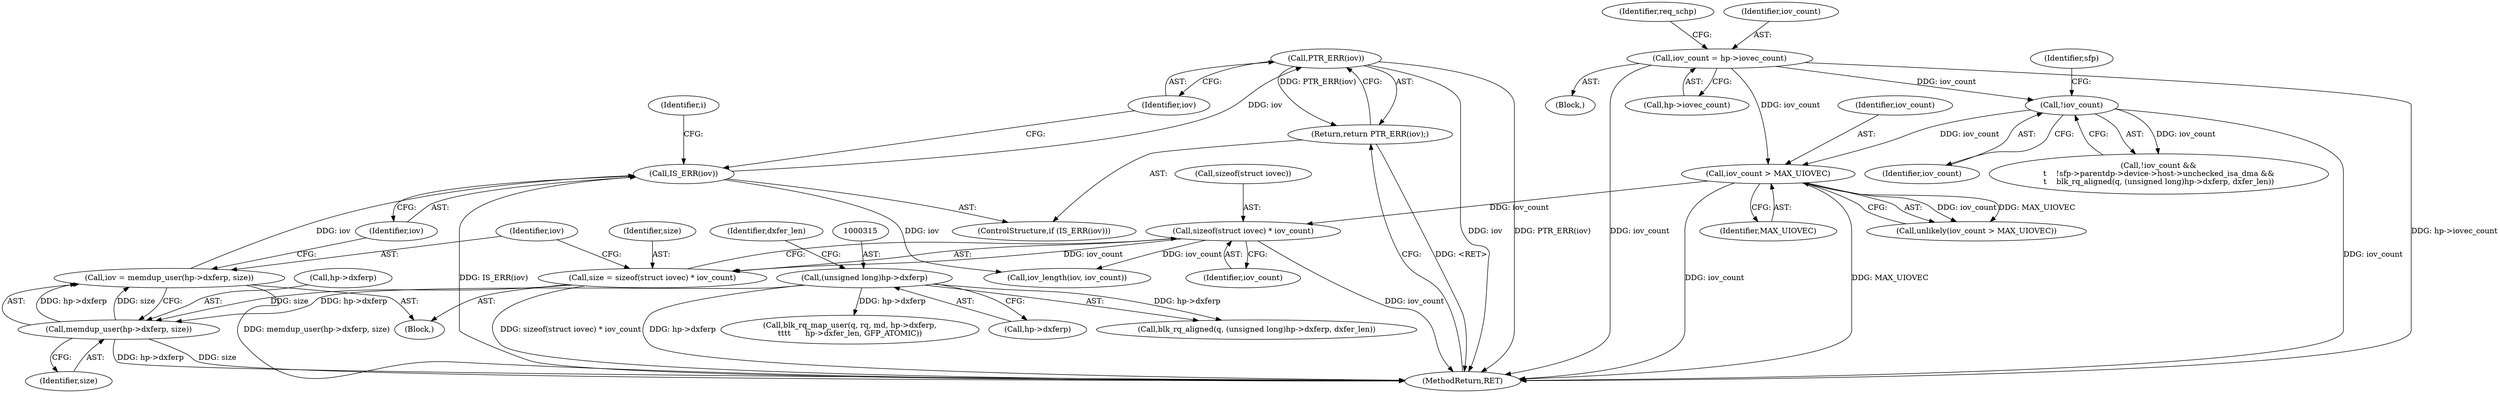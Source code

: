 digraph "0_linux_fdc81f45e9f57858da6351836507fbcf1b7583ee@pointer" {
"1000439" [label="(Call,PTR_ERR(iov))"];
"1000436" [label="(Call,IS_ERR(iov))"];
"1000428" [label="(Call,iov = memdup_user(hp->dxferp, size))"];
"1000430" [label="(Call,memdup_user(hp->dxferp, size))"];
"1000314" [label="(Call,(unsigned long)hp->dxferp)"];
"1000420" [label="(Call,size = sizeof(struct iovec) * iov_count)"];
"1000422" [label="(Call,sizeof(struct iovec) * iov_count)"];
"1000410" [label="(Call,iov_count > MAX_UIOVEC)"];
"1000299" [label="(Call,!iov_count)"];
"1000135" [label="(Call,iov_count = hp->iovec_count)"];
"1000438" [label="(Return,return PTR_ERR(iov);)"];
"1000438" [label="(Return,return PTR_ERR(iov);)"];
"1000409" [label="(Call,unlikely(iov_count > MAX_UIOVEC))"];
"1000142" [label="(Identifier,req_schp)"];
"1000452" [label="(Call,iov_length(iov, iov_count))"];
"1000314" [label="(Call,(unsigned long)hp->dxferp)"];
"1000443" [label="(Identifier,i)"];
"1000316" [label="(Call,hp->dxferp)"];
"1000412" [label="(Identifier,MAX_UIOVEC)"];
"1000436" [label="(Call,IS_ERR(iov))"];
"1000136" [label="(Identifier,iov_count)"];
"1000319" [label="(Identifier,dxfer_len)"];
"1000312" [label="(Call,blk_rq_aligned(q, (unsigned long)hp->dxferp, dxfer_len))"];
"1000300" [label="(Identifier,iov_count)"];
"1000135" [label="(Call,iov_count = hp->iovec_count)"];
"1000422" [label="(Call,sizeof(struct iovec) * iov_count)"];
"1000440" [label="(Identifier,iov)"];
"1000421" [label="(Identifier,size)"];
"1000411" [label="(Identifier,iov_count)"];
"1000469" [label="(Call,blk_rq_map_user(q, rq, md, hp->dxferp,\n\t\t\t\t      hp->dxfer_len, GFP_ATOMIC))"];
"1000439" [label="(Call,PTR_ERR(iov))"];
"1000425" [label="(Identifier,iov_count)"];
"1000298" [label="(Call,!iov_count &&\n\t    !sfp->parentdp->device->host->unchecked_isa_dma &&\n\t    blk_rq_aligned(q, (unsigned long)hp->dxferp, dxfer_len))"];
"1000431" [label="(Call,hp->dxferp)"];
"1000429" [label="(Identifier,iov)"];
"1000104" [label="(Block,)"];
"1000423" [label="(Call,sizeof(struct iovec))"];
"1000437" [label="(Identifier,iov)"];
"1000137" [label="(Call,hp->iovec_count)"];
"1000420" [label="(Call,size = sizeof(struct iovec) * iov_count)"];
"1000307" [label="(Identifier,sfp)"];
"1000430" [label="(Call,memdup_user(hp->dxferp, size))"];
"1000410" [label="(Call,iov_count > MAX_UIOVEC)"];
"1000507" [label="(MethodReturn,RET)"];
"1000434" [label="(Identifier,size)"];
"1000299" [label="(Call,!iov_count)"];
"1000435" [label="(ControlStructure,if (IS_ERR(iov)))"];
"1000428" [label="(Call,iov = memdup_user(hp->dxferp, size))"];
"1000418" [label="(Block,)"];
"1000439" -> "1000438"  [label="AST: "];
"1000439" -> "1000440"  [label="CFG: "];
"1000440" -> "1000439"  [label="AST: "];
"1000438" -> "1000439"  [label="CFG: "];
"1000439" -> "1000507"  [label="DDG: iov"];
"1000439" -> "1000507"  [label="DDG: PTR_ERR(iov)"];
"1000439" -> "1000438"  [label="DDG: PTR_ERR(iov)"];
"1000436" -> "1000439"  [label="DDG: iov"];
"1000436" -> "1000435"  [label="AST: "];
"1000436" -> "1000437"  [label="CFG: "];
"1000437" -> "1000436"  [label="AST: "];
"1000440" -> "1000436"  [label="CFG: "];
"1000443" -> "1000436"  [label="CFG: "];
"1000436" -> "1000507"  [label="DDG: IS_ERR(iov)"];
"1000428" -> "1000436"  [label="DDG: iov"];
"1000436" -> "1000452"  [label="DDG: iov"];
"1000428" -> "1000418"  [label="AST: "];
"1000428" -> "1000430"  [label="CFG: "];
"1000429" -> "1000428"  [label="AST: "];
"1000430" -> "1000428"  [label="AST: "];
"1000437" -> "1000428"  [label="CFG: "];
"1000428" -> "1000507"  [label="DDG: memdup_user(hp->dxferp, size)"];
"1000430" -> "1000428"  [label="DDG: hp->dxferp"];
"1000430" -> "1000428"  [label="DDG: size"];
"1000430" -> "1000434"  [label="CFG: "];
"1000431" -> "1000430"  [label="AST: "];
"1000434" -> "1000430"  [label="AST: "];
"1000430" -> "1000507"  [label="DDG: size"];
"1000430" -> "1000507"  [label="DDG: hp->dxferp"];
"1000314" -> "1000430"  [label="DDG: hp->dxferp"];
"1000420" -> "1000430"  [label="DDG: size"];
"1000314" -> "1000312"  [label="AST: "];
"1000314" -> "1000316"  [label="CFG: "];
"1000315" -> "1000314"  [label="AST: "];
"1000316" -> "1000314"  [label="AST: "];
"1000319" -> "1000314"  [label="CFG: "];
"1000314" -> "1000507"  [label="DDG: hp->dxferp"];
"1000314" -> "1000312"  [label="DDG: hp->dxferp"];
"1000314" -> "1000469"  [label="DDG: hp->dxferp"];
"1000420" -> "1000418"  [label="AST: "];
"1000420" -> "1000422"  [label="CFG: "];
"1000421" -> "1000420"  [label="AST: "];
"1000422" -> "1000420"  [label="AST: "];
"1000429" -> "1000420"  [label="CFG: "];
"1000420" -> "1000507"  [label="DDG: sizeof(struct iovec) * iov_count"];
"1000422" -> "1000420"  [label="DDG: iov_count"];
"1000422" -> "1000425"  [label="CFG: "];
"1000423" -> "1000422"  [label="AST: "];
"1000425" -> "1000422"  [label="AST: "];
"1000422" -> "1000507"  [label="DDG: iov_count"];
"1000410" -> "1000422"  [label="DDG: iov_count"];
"1000422" -> "1000452"  [label="DDG: iov_count"];
"1000410" -> "1000409"  [label="AST: "];
"1000410" -> "1000412"  [label="CFG: "];
"1000411" -> "1000410"  [label="AST: "];
"1000412" -> "1000410"  [label="AST: "];
"1000409" -> "1000410"  [label="CFG: "];
"1000410" -> "1000507"  [label="DDG: iov_count"];
"1000410" -> "1000507"  [label="DDG: MAX_UIOVEC"];
"1000410" -> "1000409"  [label="DDG: iov_count"];
"1000410" -> "1000409"  [label="DDG: MAX_UIOVEC"];
"1000299" -> "1000410"  [label="DDG: iov_count"];
"1000135" -> "1000410"  [label="DDG: iov_count"];
"1000299" -> "1000298"  [label="AST: "];
"1000299" -> "1000300"  [label="CFG: "];
"1000300" -> "1000299"  [label="AST: "];
"1000307" -> "1000299"  [label="CFG: "];
"1000298" -> "1000299"  [label="CFG: "];
"1000299" -> "1000507"  [label="DDG: iov_count"];
"1000299" -> "1000298"  [label="DDG: iov_count"];
"1000135" -> "1000299"  [label="DDG: iov_count"];
"1000135" -> "1000104"  [label="AST: "];
"1000135" -> "1000137"  [label="CFG: "];
"1000136" -> "1000135"  [label="AST: "];
"1000137" -> "1000135"  [label="AST: "];
"1000142" -> "1000135"  [label="CFG: "];
"1000135" -> "1000507"  [label="DDG: iov_count"];
"1000135" -> "1000507"  [label="DDG: hp->iovec_count"];
"1000438" -> "1000435"  [label="AST: "];
"1000507" -> "1000438"  [label="CFG: "];
"1000438" -> "1000507"  [label="DDG: <RET>"];
}
